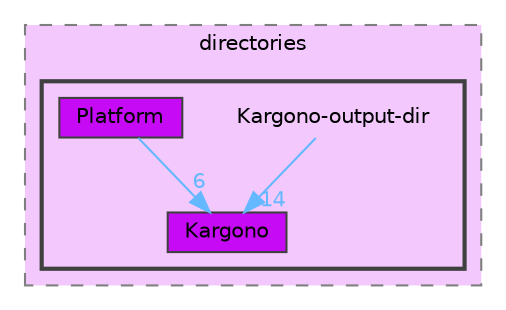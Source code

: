 digraph "Kargono-output-dir"
{
 // LATEX_PDF_SIZE
  bgcolor="transparent";
  edge [fontname=Helvetica,fontsize=10,labelfontname=Helvetica,labelfontsize=10];
  node [fontname=Helvetica,fontsize=10,shape=box,height=0.2,width=0.4];
  compound=true
  subgraph clusterdir_03b531d8545c2ef8382988e6e9a4b6f4 {
    graph [ bgcolor="#f2c8fd", pencolor="grey50", label="directories", fontname=Helvetica,fontsize=10 style="filled,dashed", URL="dir_03b531d8545c2ef8382988e6e9a4b6f4.html",tooltip=""]
  subgraph clusterdir_7a557d28c60085938fbe3d8650b42dc4 {
    graph [ bgcolor="#f2c8fd", pencolor="grey25", label="", fontname=Helvetica,fontsize=10 style="filled,bold", URL="dir_7a557d28c60085938fbe3d8650b42dc4.html",tooltip=""]
    dir_7a557d28c60085938fbe3d8650b42dc4 [shape=plaintext, label="Kargono-output-dir"];
  dir_7e5cb1b5695315adb194a974e0500647 [label="Kargono", fillcolor="#c70af6", color="grey25", style="filled", URL="dir_7e5cb1b5695315adb194a974e0500647.html",tooltip=""];
  dir_d797493ab59b6e486e6f44fac047da71 [label="Platform", fillcolor="#c70af6", color="grey25", style="filled", URL="dir_d797493ab59b6e486e6f44fac047da71.html",tooltip=""];
  }
  }
  dir_7a557d28c60085938fbe3d8650b42dc4->dir_7e5cb1b5695315adb194a974e0500647 [headlabel="14", labeldistance=1.5 headhref="dir_000004_000003.html" color="steelblue1" fontcolor="steelblue1"];
  dir_d797493ab59b6e486e6f44fac047da71->dir_7e5cb1b5695315adb194a974e0500647 [headlabel="6", labeldistance=1.5 headhref="dir_000005_000003.html" color="steelblue1" fontcolor="steelblue1"];
}
